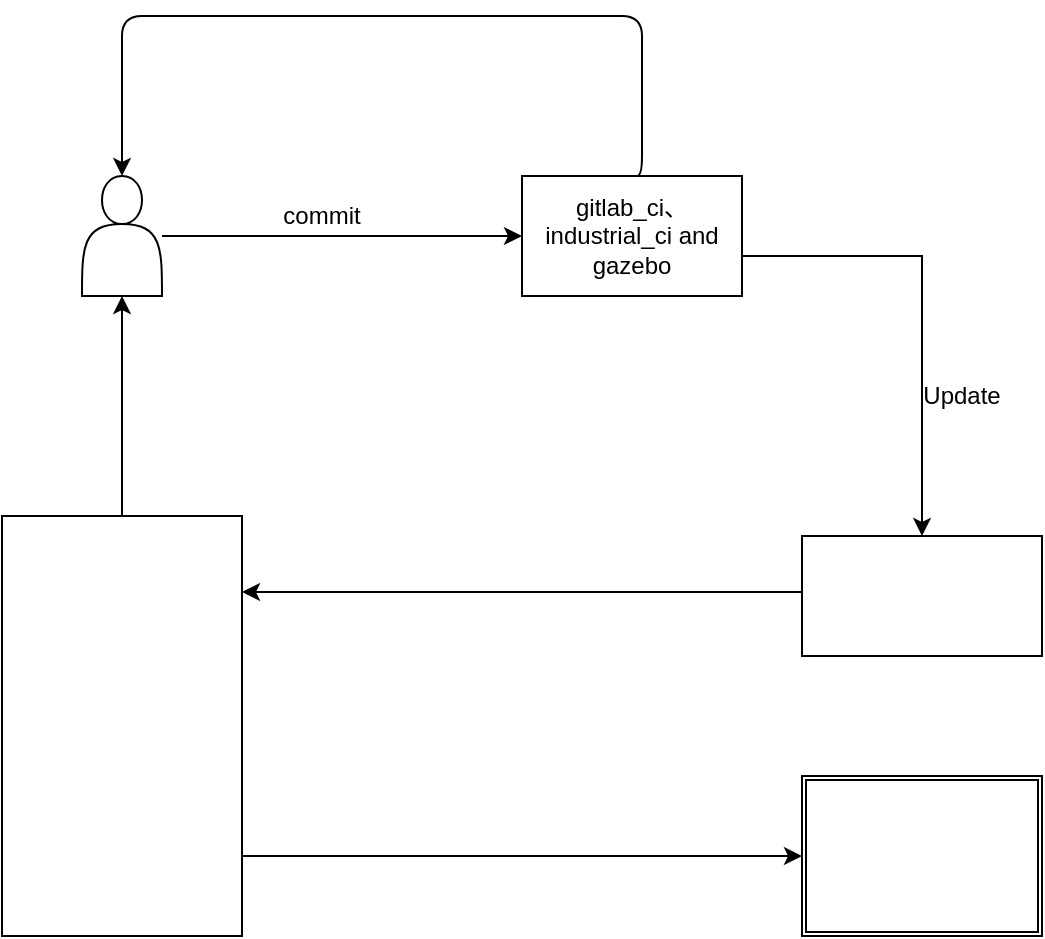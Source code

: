 <mxfile version="14.5.3" type="github">
  <diagram id="C5RBs43oDa-KdzZeNtuy" name="Page-1">
    <mxGraphModel dx="1447" dy="984" grid="1" gridSize="10" guides="1" tooltips="1" connect="1" arrows="1" fold="1" page="1" pageScale="1" pageWidth="827" pageHeight="1169" math="0" shadow="0">
      <root>
        <mxCell id="WIyWlLk6GJQsqaUBKTNV-0" />
        <mxCell id="WIyWlLk6GJQsqaUBKTNV-1" parent="WIyWlLk6GJQsqaUBKTNV-0" />
        <mxCell id="yCoFn1HLlYzGFG8CJQgo-2" value="" style="edgeStyle=orthogonalEdgeStyle;rounded=0;orthogonalLoop=1;jettySize=auto;html=1;" edge="1" parent="WIyWlLk6GJQsqaUBKTNV-1" source="yCoFn1HLlYzGFG8CJQgo-0" target="yCoFn1HLlYzGFG8CJQgo-1">
          <mxGeometry relative="1" as="geometry" />
        </mxCell>
        <mxCell id="yCoFn1HLlYzGFG8CJQgo-0" value="" style="shape=actor;whiteSpace=wrap;html=1;" vertex="1" parent="WIyWlLk6GJQsqaUBKTNV-1">
          <mxGeometry x="160" y="160" width="40" height="60" as="geometry" />
        </mxCell>
        <mxCell id="yCoFn1HLlYzGFG8CJQgo-17" style="edgeStyle=orthogonalEdgeStyle;rounded=0;orthogonalLoop=1;jettySize=auto;html=1;" edge="1" parent="WIyWlLk6GJQsqaUBKTNV-1" source="yCoFn1HLlYzGFG8CJQgo-1" target="yCoFn1HLlYzGFG8CJQgo-8">
          <mxGeometry relative="1" as="geometry">
            <mxPoint x="580" y="220" as="targetPoint" />
            <Array as="points">
              <mxPoint x="580" y="200" />
            </Array>
          </mxGeometry>
        </mxCell>
        <mxCell id="yCoFn1HLlYzGFG8CJQgo-1" value="gitlab_ci、industrial_ci and gazebo" style="whiteSpace=wrap;html=1;" vertex="1" parent="WIyWlLk6GJQsqaUBKTNV-1">
          <mxGeometry x="380" y="160" width="110" height="60" as="geometry" />
        </mxCell>
        <mxCell id="yCoFn1HLlYzGFG8CJQgo-7" value="" style="edgeStyle=segmentEdgeStyle;endArrow=classic;html=1;exitX=0.5;exitY=0;exitDx=0;exitDy=0;" edge="1" parent="WIyWlLk6GJQsqaUBKTNV-1" source="yCoFn1HLlYzGFG8CJQgo-1" target="yCoFn1HLlYzGFG8CJQgo-0">
          <mxGeometry width="50" height="50" relative="1" as="geometry">
            <mxPoint x="414" y="130" as="sourcePoint" />
            <mxPoint x="464" y="80" as="targetPoint" />
            <Array as="points">
              <mxPoint x="440" y="80" />
              <mxPoint x="180" y="80" />
            </Array>
          </mxGeometry>
        </mxCell>
        <mxCell id="yCoFn1HLlYzGFG8CJQgo-11" value="" style="edgeStyle=orthogonalEdgeStyle;rounded=0;orthogonalLoop=1;jettySize=auto;html=1;" edge="1" parent="WIyWlLk6GJQsqaUBKTNV-1" source="yCoFn1HLlYzGFG8CJQgo-8">
          <mxGeometry relative="1" as="geometry">
            <mxPoint x="240" y="368" as="targetPoint" />
            <Array as="points">
              <mxPoint x="240" y="368" />
            </Array>
          </mxGeometry>
        </mxCell>
        <mxCell id="yCoFn1HLlYzGFG8CJQgo-8" value="" style="whiteSpace=wrap;html=1;" vertex="1" parent="WIyWlLk6GJQsqaUBKTNV-1">
          <mxGeometry x="520" y="340" width="120" height="60" as="geometry" />
        </mxCell>
        <mxCell id="yCoFn1HLlYzGFG8CJQgo-12" style="edgeStyle=orthogonalEdgeStyle;rounded=0;orthogonalLoop=1;jettySize=auto;html=1;entryX=0.5;entryY=1;entryDx=0;entryDy=0;" edge="1" parent="WIyWlLk6GJQsqaUBKTNV-1" source="yCoFn1HLlYzGFG8CJQgo-10" target="yCoFn1HLlYzGFG8CJQgo-0">
          <mxGeometry relative="1" as="geometry" />
        </mxCell>
        <mxCell id="yCoFn1HLlYzGFG8CJQgo-13" style="edgeStyle=orthogonalEdgeStyle;rounded=0;orthogonalLoop=1;jettySize=auto;html=1;" edge="1" parent="WIyWlLk6GJQsqaUBKTNV-1" source="yCoFn1HLlYzGFG8CJQgo-10" target="yCoFn1HLlYzGFG8CJQgo-14">
          <mxGeometry relative="1" as="geometry">
            <mxPoint x="520" y="500" as="targetPoint" />
            <Array as="points">
              <mxPoint x="320" y="500" />
              <mxPoint x="320" y="500" />
            </Array>
          </mxGeometry>
        </mxCell>
        <mxCell id="yCoFn1HLlYzGFG8CJQgo-10" value="" style="whiteSpace=wrap;html=1;" vertex="1" parent="WIyWlLk6GJQsqaUBKTNV-1">
          <mxGeometry x="120" y="330" width="120" height="210" as="geometry" />
        </mxCell>
        <mxCell id="yCoFn1HLlYzGFG8CJQgo-14" value="" style="shape=ext;double=1;rounded=0;whiteSpace=wrap;html=1;" vertex="1" parent="WIyWlLk6GJQsqaUBKTNV-1">
          <mxGeometry x="520" y="460" width="120" height="80" as="geometry" />
        </mxCell>
        <mxCell id="yCoFn1HLlYzGFG8CJQgo-15" value="commit" style="text;html=1;strokeColor=none;fillColor=none;align=center;verticalAlign=middle;whiteSpace=wrap;rounded=0;" vertex="1" parent="WIyWlLk6GJQsqaUBKTNV-1">
          <mxGeometry x="260" y="170" width="40" height="20" as="geometry" />
        </mxCell>
        <mxCell id="yCoFn1HLlYzGFG8CJQgo-22" value="Update" style="text;html=1;strokeColor=none;fillColor=none;align=center;verticalAlign=middle;whiteSpace=wrap;rounded=0;" vertex="1" parent="WIyWlLk6GJQsqaUBKTNV-1">
          <mxGeometry x="580" y="260" width="40" height="20" as="geometry" />
        </mxCell>
      </root>
    </mxGraphModel>
  </diagram>
</mxfile>
